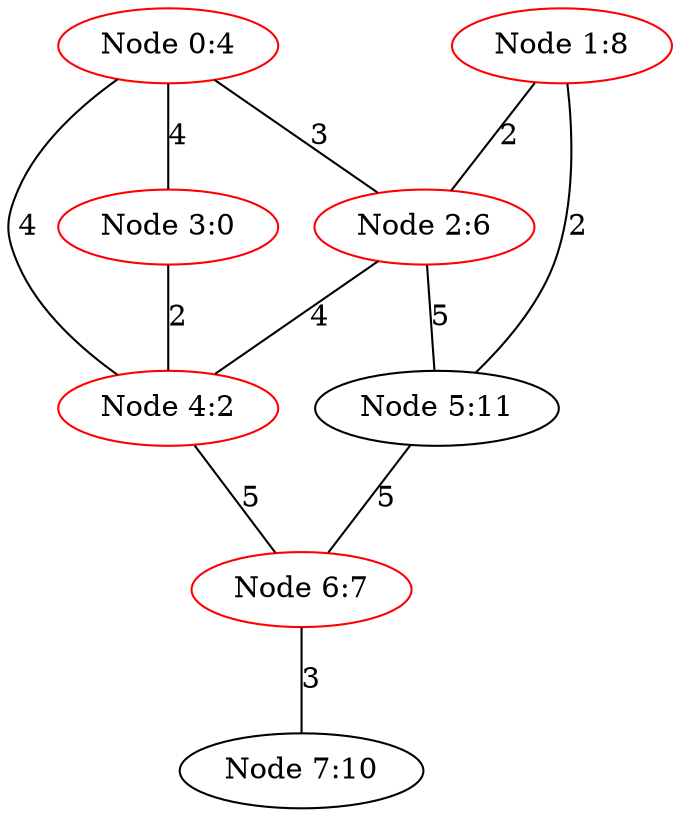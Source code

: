 graph DijkstraUndirected {
"Node 0:4" -- {"Node 2:6"} [label="3"]
"Node 0:4" -- {"Node 3:0"} [label="4"]
"Node 0:4" -- {"Node 4:2"} [label="4"]
"Node 1:8" -- {"Node 2:6"} [label="2"]
"Node 1:8" -- {"Node 5:11"} [label="2"]
"Node 2:6" -- {"Node 4:2"} [label="4"]
"Node 2:6" -- {"Node 5:11"} [label="5"]
"Node 3:0" -- {"Node 4:2"} [label="2"]
"Node 4:2" -- {"Node 6:7"} [label="5"]
"Node 5:11" -- {"Node 6:7"} [label="5"]
"Node 6:7" -- {"Node 7:10"} [label="3"]
"Node 0:4" [color=red]
"Node 1:8" [color=red]
"Node 2:6" [color=red]
"Node 3:0" [color=red]
"Node 4:2" [color=red]
"Node 5:11"
"Node 6:7" [color=red]
"Node 7:10"
}
